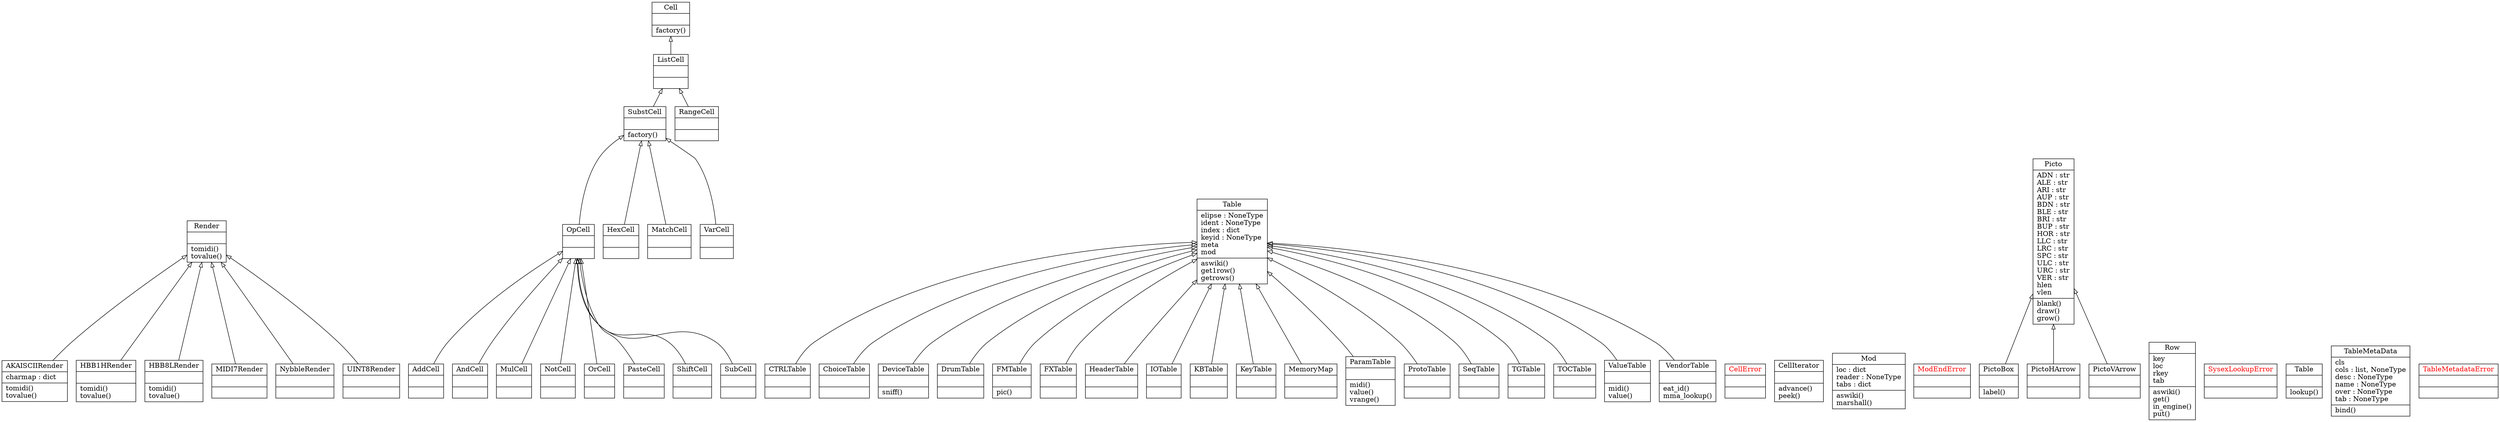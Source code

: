 digraph "classes_pysex" {
charset="utf-8"
rankdir=BT
"0" [label="{AKAISCIIRender|charmap : dict\l|tomidi()\ltovalue()\l}", shape="record"];
"1" [label="{AddCell|\l|}", shape="record"];
"2" [label="{AndCell|\l|}", shape="record"];
"3" [label="{CTRLTable|\l|}", shape="record"];
"4" [label="{Cell|\l|factory()\l}", shape="record"];
"5" [fontcolor="red", label="{CellError|\l|}", shape="record"];
"6" [label="{CellIterator|\l|advance()\lpeek()\l}", shape="record"];
"7" [label="{ChoiceTable|\l|}", shape="record"];
"8" [label="{DeviceTable|\l|sniff()\l}", shape="record"];
"9" [label="{DrumTable|\l|}", shape="record"];
"10" [label="{FMTable|\l|pic()\l}", shape="record"];
"11" [label="{FXTable|\l|}", shape="record"];
"12" [label="{HBB1HRender|\l|tomidi()\ltovalue()\l}", shape="record"];
"13" [label="{HBB8LRender|\l|tomidi()\ltovalue()\l}", shape="record"];
"14" [label="{HeaderTable|\l|}", shape="record"];
"15" [label="{HexCell|\l|}", shape="record"];
"16" [label="{IOTable|\l|}", shape="record"];
"17" [label="{KBTable|\l|}", shape="record"];
"18" [label="{KeyTable|\l|}", shape="record"];
"19" [label="{ListCell|\l|}", shape="record"];
"20" [label="{MIDI7Render|\l|}", shape="record"];
"21" [label="{MatchCell|\l|}", shape="record"];
"22" [label="{MemoryMap|\l|}", shape="record"];
"23" [label="{Mod|loc : dict\lreader : NoneType\ltabs : dict\l|aswiki()\lmarshall()\l}", shape="record"];
"24" [fontcolor="red", label="{ModEndError|\l|}", shape="record"];
"25" [label="{MulCell|\l|}", shape="record"];
"26" [label="{NotCell|\l|}", shape="record"];
"27" [label="{NybbleRender|\l|}", shape="record"];
"28" [label="{OpCell|\l|}", shape="record"];
"29" [label="{OrCell|\l|}", shape="record"];
"30" [label="{ParamTable|\l|midi()\lvalue()\lvrange()\l}", shape="record"];
"31" [label="{PasteCell|\l|}", shape="record"];
"32" [label="{Picto|ADN : str\lALE : str\lARI : str\lAUP : str\lBDN : str\lBLE : str\lBRI : str\lBUP : str\lHOR : str\lLLC : str\lLRC : str\lSPC : str\lULC : str\lURC : str\lVER : str\lhlen\lvlen\l|blank()\ldraw()\lgrow()\l}", shape="record"];
"33" [label="{PictoBox|\l|label()\l}", shape="record"];
"34" [label="{PictoHArrow|\l|}", shape="record"];
"35" [label="{PictoVArrow|\l|}", shape="record"];
"36" [label="{ProtoTable|\l|}", shape="record"];
"37" [label="{RangeCell|\l|}", shape="record"];
"38" [label="{Render|\l|tomidi()\ltovalue()\l}", shape="record"];
"39" [label="{Row|key\lloc\lrkey\ltab\l|aswiki()\lget()\lin_engine()\lput()\l}", shape="record"];
"40" [label="{SeqTable|\l|}", shape="record"];
"41" [label="{ShiftCell|\l|}", shape="record"];
"42" [label="{SubCell|\l|}", shape="record"];
"43" [label="{SubstCell|\l|factory()\l}", shape="record"];
"44" [fontcolor="red", label="{SysexLookupError|\l|}", shape="record"];
"45" [label="{TGTable|\l|}", shape="record"];
"46" [label="{TOCTable|\l|}", shape="record"];
"47" [label="{Table|\l|lookup()\l}", shape="record"];
"48" [label="{Table|elipse : NoneType\lident : NoneType\lindex : dict\lkeyid : NoneType\lmeta\lmod\l|aswiki()\lget1row()\lgetrows()\l}", shape="record"];
"49" [label="{TableMetaData|cls\lcols : list, NoneType\ldesc : NoneType\lname : NoneType\lover : NoneType\ltab : NoneType\l|bind()\l}", shape="record"];
"50" [fontcolor="red", label="{TableMetadataError|\l|}", shape="record"];
"51" [label="{UINT8Render|\l|}", shape="record"];
"52" [label="{ValueTable|\l|midi()\lvalue()\l}", shape="record"];
"53" [label="{VarCell|\l|}", shape="record"];
"54" [label="{VendorTable|\l|eat_id()\lmma_lookup()\l}", shape="record"];
"0" -> "38" [arrowhead="empty", arrowtail="none"];
"1" -> "28" [arrowhead="empty", arrowtail="none"];
"2" -> "28" [arrowhead="empty", arrowtail="none"];
"3" -> "48" [arrowhead="empty", arrowtail="none"];
"7" -> "48" [arrowhead="empty", arrowtail="none"];
"8" -> "48" [arrowhead="empty", arrowtail="none"];
"9" -> "48" [arrowhead="empty", arrowtail="none"];
"10" -> "48" [arrowhead="empty", arrowtail="none"];
"11" -> "48" [arrowhead="empty", arrowtail="none"];
"12" -> "38" [arrowhead="empty", arrowtail="none"];
"13" -> "38" [arrowhead="empty", arrowtail="none"];
"14" -> "48" [arrowhead="empty", arrowtail="none"];
"15" -> "43" [arrowhead="empty", arrowtail="none"];
"16" -> "48" [arrowhead="empty", arrowtail="none"];
"17" -> "48" [arrowhead="empty", arrowtail="none"];
"18" -> "48" [arrowhead="empty", arrowtail="none"];
"19" -> "4" [arrowhead="empty", arrowtail="none"];
"20" -> "38" [arrowhead="empty", arrowtail="none"];
"21" -> "43" [arrowhead="empty", arrowtail="none"];
"22" -> "48" [arrowhead="empty", arrowtail="none"];
"25" -> "28" [arrowhead="empty", arrowtail="none"];
"26" -> "28" [arrowhead="empty", arrowtail="none"];
"27" -> "38" [arrowhead="empty", arrowtail="none"];
"28" -> "43" [arrowhead="empty", arrowtail="none"];
"29" -> "28" [arrowhead="empty", arrowtail="none"];
"30" -> "48" [arrowhead="empty", arrowtail="none"];
"31" -> "28" [arrowhead="empty", arrowtail="none"];
"33" -> "32" [arrowhead="empty", arrowtail="none"];
"34" -> "32" [arrowhead="empty", arrowtail="none"];
"35" -> "32" [arrowhead="empty", arrowtail="none"];
"36" -> "48" [arrowhead="empty", arrowtail="none"];
"37" -> "19" [arrowhead="empty", arrowtail="none"];
"40" -> "48" [arrowhead="empty", arrowtail="none"];
"41" -> "28" [arrowhead="empty", arrowtail="none"];
"42" -> "28" [arrowhead="empty", arrowtail="none"];
"43" -> "19" [arrowhead="empty", arrowtail="none"];
"45" -> "48" [arrowhead="empty", arrowtail="none"];
"46" -> "48" [arrowhead="empty", arrowtail="none"];
"51" -> "38" [arrowhead="empty", arrowtail="none"];
"52" -> "48" [arrowhead="empty", arrowtail="none"];
"53" -> "43" [arrowhead="empty", arrowtail="none"];
"54" -> "48" [arrowhead="empty", arrowtail="none"];
}
